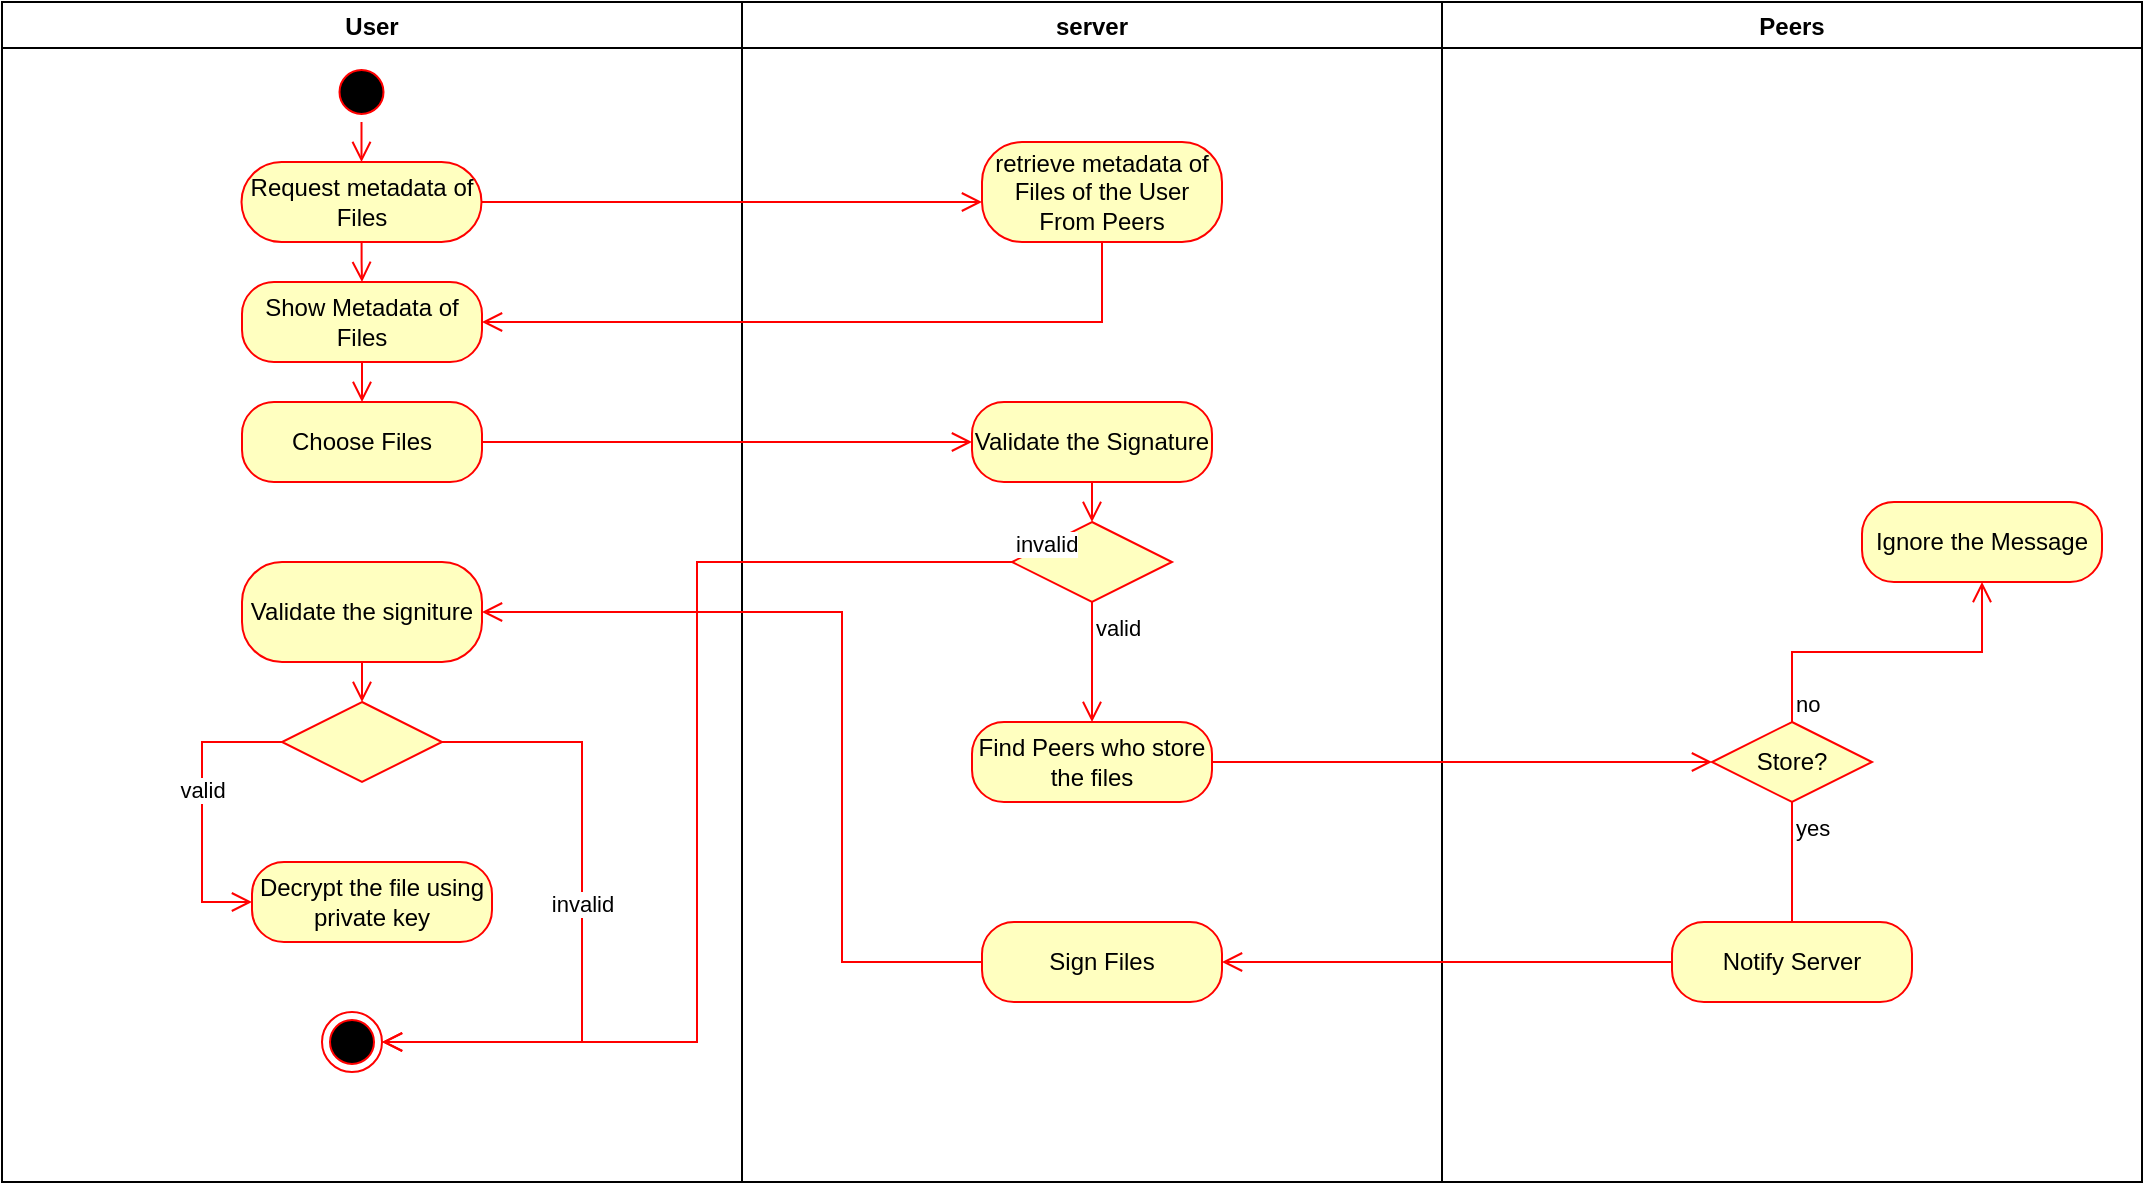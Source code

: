 <mxfile version="26.0.7">
  <diagram name="Page-1" id="2O54he_iV0tcfqrj9Db2">
    <mxGraphModel dx="954" dy="553" grid="1" gridSize="10" guides="1" tooltips="1" connect="1" arrows="1" fold="1" page="1" pageScale="1" pageWidth="850" pageHeight="1100" math="0" shadow="0">
      <root>
        <mxCell id="0" />
        <mxCell id="1" parent="0" />
        <mxCell id="TpiMZ8z6lbcMxNbBs4mE-25" value="User" style="swimlane;" vertex="1" parent="1">
          <mxGeometry x="190" y="40" width="370" height="590" as="geometry" />
        </mxCell>
        <mxCell id="TpiMZ8z6lbcMxNbBs4mE-26" value="" style="ellipse;html=1;shape=startState;fillColor=#000000;strokeColor=#ff0000;" vertex="1" parent="TpiMZ8z6lbcMxNbBs4mE-25">
          <mxGeometry x="164.75" y="30" width="30" height="30" as="geometry" />
        </mxCell>
        <mxCell id="TpiMZ8z6lbcMxNbBs4mE-27" value="" style="edgeStyle=orthogonalEdgeStyle;html=1;verticalAlign=bottom;endArrow=open;endSize=8;strokeColor=#ff0000;rounded=0;entryX=0.5;entryY=0;entryDx=0;entryDy=0;" edge="1" parent="TpiMZ8z6lbcMxNbBs4mE-25" source="TpiMZ8z6lbcMxNbBs4mE-26" target="TpiMZ8z6lbcMxNbBs4mE-28">
          <mxGeometry relative="1" as="geometry">
            <mxPoint x="179.75" y="130" as="targetPoint" />
          </mxGeometry>
        </mxCell>
        <mxCell id="TpiMZ8z6lbcMxNbBs4mE-28" value="Request metadata of Files" style="rounded=1;whiteSpace=wrap;html=1;arcSize=50;fontColor=#000000;fillColor=#ffffc0;strokeColor=#ff0000;" vertex="1" parent="TpiMZ8z6lbcMxNbBs4mE-25">
          <mxGeometry x="119.75" y="80" width="120" height="40" as="geometry" />
        </mxCell>
        <mxCell id="TpiMZ8z6lbcMxNbBs4mE-29" value="" style="edgeStyle=orthogonalEdgeStyle;html=1;verticalAlign=bottom;endArrow=open;endSize=8;strokeColor=#ff0000;rounded=0;entryX=0.5;entryY=0;entryDx=0;entryDy=0;" edge="1" parent="TpiMZ8z6lbcMxNbBs4mE-25" source="TpiMZ8z6lbcMxNbBs4mE-28" target="TpiMZ8z6lbcMxNbBs4mE-30">
          <mxGeometry relative="1" as="geometry">
            <mxPoint x="179.75" y="260" as="targetPoint" />
            <Array as="points" />
          </mxGeometry>
        </mxCell>
        <mxCell id="TpiMZ8z6lbcMxNbBs4mE-30" value="Show Metadata of Files" style="rounded=1;whiteSpace=wrap;html=1;arcSize=40;fontColor=#000000;fillColor=#ffffc0;strokeColor=#ff0000;" vertex="1" parent="TpiMZ8z6lbcMxNbBs4mE-25">
          <mxGeometry x="120" y="140" width="120" height="40" as="geometry" />
        </mxCell>
        <mxCell id="TpiMZ8z6lbcMxNbBs4mE-31" value="" style="edgeStyle=orthogonalEdgeStyle;html=1;verticalAlign=bottom;endArrow=open;endSize=8;strokeColor=#ff0000;rounded=0;entryX=0.5;entryY=0;entryDx=0;entryDy=0;" edge="1" parent="TpiMZ8z6lbcMxNbBs4mE-25" source="TpiMZ8z6lbcMxNbBs4mE-30" target="TpiMZ8z6lbcMxNbBs4mE-34">
          <mxGeometry relative="1" as="geometry">
            <mxPoint x="180" y="260" as="targetPoint" />
            <Array as="points" />
          </mxGeometry>
        </mxCell>
        <mxCell id="TpiMZ8z6lbcMxNbBs4mE-32" value="Validate the signiture" style="rounded=1;whiteSpace=wrap;html=1;arcSize=40;fontColor=#000000;fillColor=#ffffc0;strokeColor=#ff0000;" vertex="1" parent="TpiMZ8z6lbcMxNbBs4mE-25">
          <mxGeometry x="120" y="280" width="120" height="50" as="geometry" />
        </mxCell>
        <mxCell id="TpiMZ8z6lbcMxNbBs4mE-33" value="" style="ellipse;html=1;shape=endState;fillColor=#000000;strokeColor=#ff0000;" vertex="1" parent="TpiMZ8z6lbcMxNbBs4mE-25">
          <mxGeometry x="160" y="505" width="30" height="30" as="geometry" />
        </mxCell>
        <mxCell id="TpiMZ8z6lbcMxNbBs4mE-34" value="Choose Files" style="rounded=1;whiteSpace=wrap;html=1;arcSize=40;fontColor=#000000;fillColor=#ffffc0;strokeColor=#ff0000;" vertex="1" parent="TpiMZ8z6lbcMxNbBs4mE-25">
          <mxGeometry x="120" y="200" width="120" height="40" as="geometry" />
        </mxCell>
        <mxCell id="TpiMZ8z6lbcMxNbBs4mE-36" value="Decrypt the file using private key" style="rounded=1;whiteSpace=wrap;html=1;arcSize=40;fontColor=#000000;fillColor=#ffffc0;strokeColor=#ff0000;" vertex="1" parent="TpiMZ8z6lbcMxNbBs4mE-25">
          <mxGeometry x="125" y="430" width="120" height="40" as="geometry" />
        </mxCell>
        <mxCell id="TpiMZ8z6lbcMxNbBs4mE-37" value="" style="edgeStyle=orthogonalEdgeStyle;html=1;verticalAlign=bottom;endArrow=open;endSize=8;strokeColor=#ff0000;rounded=0;exitX=0.5;exitY=1;exitDx=0;exitDy=0;entryX=0.5;entryY=0;entryDx=0;entryDy=0;" edge="1" parent="TpiMZ8z6lbcMxNbBs4mE-25" source="TpiMZ8z6lbcMxNbBs4mE-32" target="TpiMZ8z6lbcMxNbBs4mE-68">
          <mxGeometry relative="1" as="geometry">
            <mxPoint x="180" y="510" as="targetPoint" />
            <mxPoint x="240" y="380" as="sourcePoint" />
          </mxGeometry>
        </mxCell>
        <mxCell id="TpiMZ8z6lbcMxNbBs4mE-70" value="valid" style="edgeStyle=orthogonalEdgeStyle;html=1;verticalAlign=bottom;endArrow=open;endSize=8;strokeColor=#ff0000;rounded=0;entryX=0;entryY=0.5;entryDx=0;entryDy=0;exitX=0;exitY=0.5;exitDx=0;exitDy=0;" edge="1" parent="TpiMZ8z6lbcMxNbBs4mE-25" source="TpiMZ8z6lbcMxNbBs4mE-68" target="TpiMZ8z6lbcMxNbBs4mE-36">
          <mxGeometry relative="1" as="geometry">
            <mxPoint x="220" y="390" as="targetPoint" />
            <Array as="points">
              <mxPoint x="100" y="370" />
              <mxPoint x="100" y="450" />
            </Array>
          </mxGeometry>
        </mxCell>
        <mxCell id="TpiMZ8z6lbcMxNbBs4mE-71" value="invalid" style="edgeStyle=orthogonalEdgeStyle;html=1;verticalAlign=bottom;endArrow=open;endSize=8;strokeColor=#ff0000;rounded=0;entryX=1;entryY=0.5;entryDx=0;entryDy=0;" edge="1" parent="TpiMZ8z6lbcMxNbBs4mE-25" source="TpiMZ8z6lbcMxNbBs4mE-68" target="TpiMZ8z6lbcMxNbBs4mE-33">
          <mxGeometry relative="1" as="geometry">
            <Array as="points">
              <mxPoint x="290" y="370" />
              <mxPoint x="290" y="520" />
            </Array>
          </mxGeometry>
        </mxCell>
        <mxCell id="TpiMZ8z6lbcMxNbBs4mE-68" value="" style="rhombus;whiteSpace=wrap;html=1;fontColor=#000000;fillColor=#ffffc0;strokeColor=#ff0000;" vertex="1" parent="TpiMZ8z6lbcMxNbBs4mE-25">
          <mxGeometry x="140" y="350" width="80" height="40" as="geometry" />
        </mxCell>
        <mxCell id="TpiMZ8z6lbcMxNbBs4mE-38" value="server" style="swimlane;" vertex="1" parent="1">
          <mxGeometry x="560" y="40" width="350" height="590" as="geometry" />
        </mxCell>
        <mxCell id="TpiMZ8z6lbcMxNbBs4mE-39" value="Validate the Signature" style="rounded=1;whiteSpace=wrap;html=1;arcSize=40;fontColor=#000000;fillColor=#ffffc0;strokeColor=#ff0000;" vertex="1" parent="TpiMZ8z6lbcMxNbBs4mE-38">
          <mxGeometry x="115" y="200" width="120" height="40" as="geometry" />
        </mxCell>
        <mxCell id="TpiMZ8z6lbcMxNbBs4mE-40" value="" style="edgeStyle=orthogonalEdgeStyle;html=1;verticalAlign=bottom;endArrow=open;endSize=8;strokeColor=#ff0000;rounded=0;entryX=0.5;entryY=0;entryDx=0;entryDy=0;" edge="1" parent="TpiMZ8z6lbcMxNbBs4mE-38" source="TpiMZ8z6lbcMxNbBs4mE-39" target="TpiMZ8z6lbcMxNbBs4mE-43">
          <mxGeometry relative="1" as="geometry">
            <mxPoint x="175" y="250" as="targetPoint" />
          </mxGeometry>
        </mxCell>
        <mxCell id="TpiMZ8z6lbcMxNbBs4mE-41" value="Find Peers who store the files" style="rounded=1;whiteSpace=wrap;html=1;arcSize=40;fontColor=#000000;fillColor=#ffffc0;strokeColor=#ff0000;" vertex="1" parent="TpiMZ8z6lbcMxNbBs4mE-38">
          <mxGeometry x="115" y="360" width="120" height="40" as="geometry" />
        </mxCell>
        <mxCell id="TpiMZ8z6lbcMxNbBs4mE-42" value="Sign Files" style="rounded=1;whiteSpace=wrap;html=1;arcSize=40;fontColor=#000000;fillColor=#ffffc0;strokeColor=#ff0000;" vertex="1" parent="TpiMZ8z6lbcMxNbBs4mE-38">
          <mxGeometry x="120" y="460" width="120" height="40" as="geometry" />
        </mxCell>
        <mxCell id="TpiMZ8z6lbcMxNbBs4mE-43" value="" style="rhombus;whiteSpace=wrap;html=1;fontColor=#000000;fillColor=#ffffc0;strokeColor=#ff0000;" vertex="1" parent="TpiMZ8z6lbcMxNbBs4mE-38">
          <mxGeometry x="135" y="260" width="80" height="40" as="geometry" />
        </mxCell>
        <mxCell id="TpiMZ8z6lbcMxNbBs4mE-44" value="&lt;div&gt;valid&lt;/div&gt;" style="edgeStyle=orthogonalEdgeStyle;html=1;align=left;verticalAlign=top;endArrow=open;endSize=8;strokeColor=#ff0000;rounded=0;entryX=0.5;entryY=0;entryDx=0;entryDy=0;" edge="1" parent="TpiMZ8z6lbcMxNbBs4mE-38" source="TpiMZ8z6lbcMxNbBs4mE-43" target="TpiMZ8z6lbcMxNbBs4mE-41">
          <mxGeometry x="-1" relative="1" as="geometry">
            <mxPoint x="174" y="360" as="targetPoint" />
          </mxGeometry>
        </mxCell>
        <mxCell id="TpiMZ8z6lbcMxNbBs4mE-56" value="retrieve metadata of Files of the User From Peers" style="rounded=1;whiteSpace=wrap;html=1;arcSize=40;fontColor=#000000;fillColor=#ffffc0;strokeColor=#ff0000;" vertex="1" parent="TpiMZ8z6lbcMxNbBs4mE-38">
          <mxGeometry x="120" y="70" width="120" height="50" as="geometry" />
        </mxCell>
        <mxCell id="TpiMZ8z6lbcMxNbBs4mE-45" value="Peers" style="swimlane;" vertex="1" parent="1">
          <mxGeometry x="910" y="40" width="350" height="590" as="geometry" />
        </mxCell>
        <mxCell id="TpiMZ8z6lbcMxNbBs4mE-46" value="Store?" style="rhombus;whiteSpace=wrap;html=1;fontColor=#000000;fillColor=#ffffc0;strokeColor=#ff0000;" vertex="1" parent="TpiMZ8z6lbcMxNbBs4mE-45">
          <mxGeometry x="135" y="360" width="80" height="40" as="geometry" />
        </mxCell>
        <mxCell id="TpiMZ8z6lbcMxNbBs4mE-47" value="no" style="edgeStyle=orthogonalEdgeStyle;html=1;align=left;verticalAlign=bottom;endArrow=open;endSize=8;strokeColor=#ff0000;rounded=0;entryX=0.5;entryY=1;entryDx=0;entryDy=0;" edge="1" parent="TpiMZ8z6lbcMxNbBs4mE-45" source="TpiMZ8z6lbcMxNbBs4mE-46" target="TpiMZ8z6lbcMxNbBs4mE-50">
          <mxGeometry x="-1" relative="1" as="geometry">
            <mxPoint x="270" y="310" as="targetPoint" />
          </mxGeometry>
        </mxCell>
        <mxCell id="TpiMZ8z6lbcMxNbBs4mE-48" value="yes" style="edgeStyle=orthogonalEdgeStyle;html=1;align=left;verticalAlign=top;endArrow=open;endSize=8;strokeColor=#ff0000;rounded=0;" edge="1" parent="TpiMZ8z6lbcMxNbBs4mE-45" source="TpiMZ8z6lbcMxNbBs4mE-46">
          <mxGeometry x="-1" relative="1" as="geometry">
            <mxPoint x="175" y="470" as="targetPoint" />
          </mxGeometry>
        </mxCell>
        <mxCell id="TpiMZ8z6lbcMxNbBs4mE-49" value="Notify Server" style="rounded=1;whiteSpace=wrap;html=1;arcSize=40;fontColor=#000000;fillColor=#ffffc0;strokeColor=#ff0000;" vertex="1" parent="TpiMZ8z6lbcMxNbBs4mE-45">
          <mxGeometry x="115" y="460" width="120" height="40" as="geometry" />
        </mxCell>
        <mxCell id="TpiMZ8z6lbcMxNbBs4mE-50" value="Ignore the Message" style="rounded=1;whiteSpace=wrap;html=1;arcSize=40;fontColor=#000000;fillColor=#ffffc0;strokeColor=#ff0000;" vertex="1" parent="TpiMZ8z6lbcMxNbBs4mE-45">
          <mxGeometry x="210" y="250" width="120" height="40" as="geometry" />
        </mxCell>
        <mxCell id="TpiMZ8z6lbcMxNbBs4mE-51" value="" style="edgeStyle=orthogonalEdgeStyle;html=1;verticalAlign=bottom;endArrow=open;endSize=8;strokeColor=#ff0000;rounded=0;entryX=0;entryY=0.5;entryDx=0;entryDy=0;" edge="1" parent="1" source="TpiMZ8z6lbcMxNbBs4mE-41" target="TpiMZ8z6lbcMxNbBs4mE-46">
          <mxGeometry relative="1" as="geometry">
            <mxPoint x="1030" y="440" as="targetPoint" />
          </mxGeometry>
        </mxCell>
        <mxCell id="TpiMZ8z6lbcMxNbBs4mE-52" value="" style="edgeStyle=orthogonalEdgeStyle;html=1;verticalAlign=bottom;endArrow=open;endSize=8;strokeColor=#ff0000;rounded=0;entryX=1;entryY=0.5;entryDx=0;entryDy=0;" edge="1" parent="1" source="TpiMZ8z6lbcMxNbBs4mE-49" target="TpiMZ8z6lbcMxNbBs4mE-42">
          <mxGeometry relative="1" as="geometry">
            <mxPoint x="830" y="520" as="targetPoint" />
          </mxGeometry>
        </mxCell>
        <mxCell id="TpiMZ8z6lbcMxNbBs4mE-53" value="" style="edgeStyle=orthogonalEdgeStyle;html=1;verticalAlign=bottom;endArrow=open;endSize=8;strokeColor=#ff0000;rounded=0;entryX=1;entryY=0.5;entryDx=0;entryDy=0;" edge="1" parent="1" source="TpiMZ8z6lbcMxNbBs4mE-42" target="TpiMZ8z6lbcMxNbBs4mE-32">
          <mxGeometry relative="1" as="geometry">
            <mxPoint x="730" y="570" as="targetPoint" />
            <Array as="points">
              <mxPoint x="610" y="520" />
              <mxPoint x="610" y="345" />
            </Array>
          </mxGeometry>
        </mxCell>
        <mxCell id="TpiMZ8z6lbcMxNbBs4mE-55" value="invalid" style="edgeStyle=orthogonalEdgeStyle;html=1;align=left;verticalAlign=bottom;endArrow=open;endSize=8;strokeColor=#ff0000;rounded=0;exitX=0;exitY=0.5;exitDx=0;exitDy=0;entryX=1;entryY=0.5;entryDx=0;entryDy=0;" edge="1" parent="1" source="TpiMZ8z6lbcMxNbBs4mE-43" target="TpiMZ8z6lbcMxNbBs4mE-33">
          <mxGeometry x="-1" relative="1" as="geometry">
            <mxPoint x="590" y="570" as="targetPoint" />
          </mxGeometry>
        </mxCell>
        <mxCell id="TpiMZ8z6lbcMxNbBs4mE-62" style="edgeStyle=orthogonalEdgeStyle;html=1;verticalAlign=bottom;endArrow=open;endSize=8;strokeColor=#ff0000;rounded=0;" edge="1" parent="1" source="TpiMZ8z6lbcMxNbBs4mE-28" target="TpiMZ8z6lbcMxNbBs4mE-56">
          <mxGeometry relative="1" as="geometry">
            <mxPoint x="660" y="140" as="targetPoint" />
            <Array as="points">
              <mxPoint x="620" y="140" />
              <mxPoint x="620" y="140" />
            </Array>
          </mxGeometry>
        </mxCell>
        <mxCell id="TpiMZ8z6lbcMxNbBs4mE-66" style="edgeStyle=orthogonalEdgeStyle;html=1;verticalAlign=bottom;endArrow=open;endSize=8;strokeColor=#ff0000;rounded=0;entryX=1;entryY=0.5;entryDx=0;entryDy=0;" edge="1" parent="1" source="TpiMZ8z6lbcMxNbBs4mE-56" target="TpiMZ8z6lbcMxNbBs4mE-30">
          <mxGeometry relative="1" as="geometry">
            <mxPoint x="460" y="210" as="targetPoint" />
            <Array as="points">
              <mxPoint x="740" y="200" />
            </Array>
          </mxGeometry>
        </mxCell>
        <mxCell id="TpiMZ8z6lbcMxNbBs4mE-67" style="edgeStyle=orthogonalEdgeStyle;html=1;verticalAlign=bottom;endArrow=open;endSize=8;strokeColor=#ff0000;rounded=0;entryX=0;entryY=0.5;entryDx=0;entryDy=0;" edge="1" parent="1" source="TpiMZ8z6lbcMxNbBs4mE-34" target="TpiMZ8z6lbcMxNbBs4mE-39">
          <mxGeometry relative="1" as="geometry">
            <Array as="points">
              <mxPoint x="675" y="260" />
            </Array>
          </mxGeometry>
        </mxCell>
      </root>
    </mxGraphModel>
  </diagram>
</mxfile>
